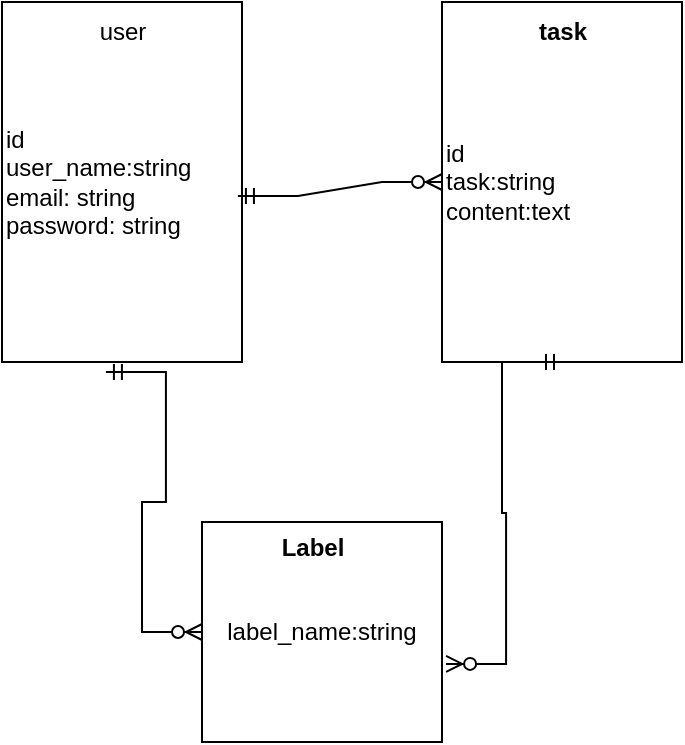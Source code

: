 <mxfile>
    <diagram id="TCsiVpDo3Gm-JT97_V_j" name="ページ1">
        <mxGraphModel dx="736" dy="445" grid="1" gridSize="10" guides="1" tooltips="1" connect="1" arrows="1" fold="1" page="1" pageScale="1" pageWidth="827" pageHeight="1169" math="0" shadow="0">
            <root>
                <mxCell id="0"/>
                <mxCell id="1" parent="0"/>
                <mxCell id="2" value="id&lt;br&gt;user_name:string&lt;br&gt;email: string&lt;br&gt;password: string" style="rounded=0;whiteSpace=wrap;html=1;align=left;" vertex="1" parent="1">
                    <mxGeometry x="180" y="70" width="120" height="180" as="geometry"/>
                </mxCell>
                <mxCell id="3" value="user" style="text;html=1;align=center;verticalAlign=middle;resizable=0;points=[];autosize=1;strokeColor=none;fillColor=none;" vertex="1" parent="1">
                    <mxGeometry x="215" y="70" width="50" height="30" as="geometry"/>
                </mxCell>
                <mxCell id="4" style="edgeStyle=orthogonalEdgeStyle;rounded=0;orthogonalLoop=1;jettySize=auto;html=1;exitX=0.5;exitY=1;exitDx=0;exitDy=0;" edge="1" parent="1" source="2" target="2">
                    <mxGeometry relative="1" as="geometry"/>
                </mxCell>
                <mxCell id="5" value="id&lt;br&gt;task:string&lt;br&gt;content:text" style="rounded=0;whiteSpace=wrap;html=1;align=left;" vertex="1" parent="1">
                    <mxGeometry x="400" y="70" width="120" height="180" as="geometry"/>
                </mxCell>
                <mxCell id="6" value="&lt;b&gt;task&lt;/b&gt;" style="text;html=1;align=center;verticalAlign=middle;resizable=0;points=[];autosize=1;strokeColor=none;fillColor=none;" vertex="1" parent="1">
                    <mxGeometry x="435" y="70" width="50" height="30" as="geometry"/>
                </mxCell>
                <mxCell id="7" value="label_name:string" style="rounded=0;whiteSpace=wrap;html=1;" vertex="1" parent="1">
                    <mxGeometry x="280" y="330" width="120" height="110" as="geometry"/>
                </mxCell>
                <mxCell id="8" value="&lt;b&gt;Label&lt;/b&gt;" style="text;html=1;align=center;verticalAlign=middle;resizable=0;points=[];autosize=1;strokeColor=none;fillColor=none;" vertex="1" parent="1">
                    <mxGeometry x="310" y="328" width="50" height="30" as="geometry"/>
                </mxCell>
                <mxCell id="9" value="" style="edgeStyle=entityRelationEdgeStyle;fontSize=12;html=1;endArrow=ERzeroToMany;startArrow=ERmandOne;rounded=0;exitX=0.983;exitY=0.539;exitDx=0;exitDy=0;exitPerimeter=0;" edge="1" parent="1" source="2" target="5">
                    <mxGeometry width="100" height="100" relative="1" as="geometry">
                        <mxPoint x="360" y="380" as="sourcePoint"/>
                        <mxPoint x="460" y="280" as="targetPoint"/>
                    </mxGeometry>
                </mxCell>
                <mxCell id="10" value="" style="edgeStyle=entityRelationEdgeStyle;fontSize=12;html=1;endArrow=ERzeroToMany;startArrow=ERmandOne;rounded=0;exitX=0.433;exitY=1.028;exitDx=0;exitDy=0;exitPerimeter=0;entryX=0;entryY=0.5;entryDx=0;entryDy=0;" edge="1" parent="1" source="2" target="7">
                    <mxGeometry width="100" height="100" relative="1" as="geometry">
                        <mxPoint x="230" y="277" as="sourcePoint"/>
                        <mxPoint x="332" y="270" as="targetPoint"/>
                    </mxGeometry>
                </mxCell>
                <mxCell id="11" value="" style="edgeStyle=entityRelationEdgeStyle;fontSize=12;html=1;endArrow=ERzeroToMany;startArrow=ERmandOne;rounded=0;exitX=0.5;exitY=1;exitDx=0;exitDy=0;entryX=1.017;entryY=0.645;entryDx=0;entryDy=0;entryPerimeter=0;" edge="1" parent="1" source="5" target="7">
                    <mxGeometry width="100" height="100" relative="1" as="geometry">
                        <mxPoint x="318" y="187" as="sourcePoint"/>
                        <mxPoint x="420" y="180" as="targetPoint"/>
                    </mxGeometry>
                </mxCell>
            </root>
        </mxGraphModel>
    </diagram>
</mxfile>